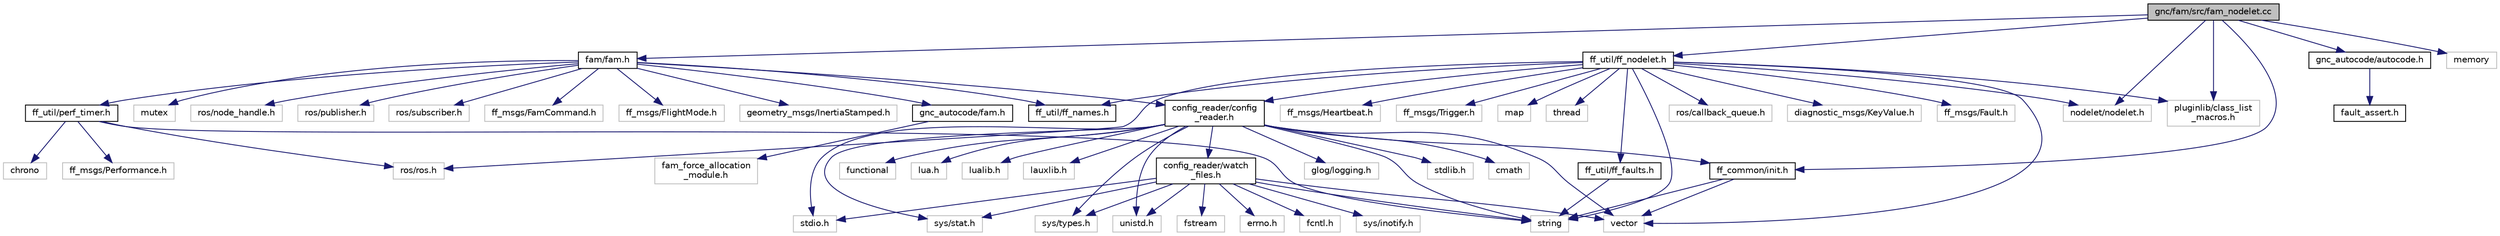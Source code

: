 digraph "gnc/fam/src/fam_nodelet.cc"
{
 // LATEX_PDF_SIZE
  edge [fontname="Helvetica",fontsize="10",labelfontname="Helvetica",labelfontsize="10"];
  node [fontname="Helvetica",fontsize="10",shape=record];
  Node1 [label="gnc/fam/src/fam_nodelet.cc",height=0.2,width=0.4,color="black", fillcolor="grey75", style="filled", fontcolor="black",tooltip=" "];
  Node1 -> Node2 [color="midnightblue",fontsize="10",style="solid",fontname="Helvetica"];
  Node2 [label="fam/fam.h",height=0.2,width=0.4,color="black", fillcolor="white", style="filled",URL="$fam_2include_2fam_2fam_8h.html",tooltip=" "];
  Node2 -> Node3 [color="midnightblue",fontsize="10",style="solid",fontname="Helvetica"];
  Node3 [label="gnc_autocode/fam.h",height=0.2,width=0.4,color="black", fillcolor="white", style="filled",URL="$gnc__autocode_2include_2gnc__autocode_2fam_8h.html",tooltip=" "];
  Node3 -> Node4 [color="midnightblue",fontsize="10",style="solid",fontname="Helvetica"];
  Node4 [label="fam_force_allocation\l_module.h",height=0.2,width=0.4,color="grey75", fillcolor="white", style="filled",tooltip=" "];
  Node2 -> Node5 [color="midnightblue",fontsize="10",style="solid",fontname="Helvetica"];
  Node5 [label="ros/node_handle.h",height=0.2,width=0.4,color="grey75", fillcolor="white", style="filled",tooltip=" "];
  Node2 -> Node6 [color="midnightblue",fontsize="10",style="solid",fontname="Helvetica"];
  Node6 [label="ros/publisher.h",height=0.2,width=0.4,color="grey75", fillcolor="white", style="filled",tooltip=" "];
  Node2 -> Node7 [color="midnightblue",fontsize="10",style="solid",fontname="Helvetica"];
  Node7 [label="ros/subscriber.h",height=0.2,width=0.4,color="grey75", fillcolor="white", style="filled",tooltip=" "];
  Node2 -> Node8 [color="midnightblue",fontsize="10",style="solid",fontname="Helvetica"];
  Node8 [label="ff_msgs/FamCommand.h",height=0.2,width=0.4,color="grey75", fillcolor="white", style="filled",tooltip=" "];
  Node2 -> Node9 [color="midnightblue",fontsize="10",style="solid",fontname="Helvetica"];
  Node9 [label="ff_msgs/FlightMode.h",height=0.2,width=0.4,color="grey75", fillcolor="white", style="filled",tooltip=" "];
  Node2 -> Node10 [color="midnightblue",fontsize="10",style="solid",fontname="Helvetica"];
  Node10 [label="ff_util/ff_names.h",height=0.2,width=0.4,color="black", fillcolor="white", style="filled",URL="$ff__names_8h.html",tooltip=" "];
  Node2 -> Node11 [color="midnightblue",fontsize="10",style="solid",fontname="Helvetica"];
  Node11 [label="ff_util/perf_timer.h",height=0.2,width=0.4,color="black", fillcolor="white", style="filled",URL="$perf__timer_8h.html",tooltip=" "];
  Node11 -> Node12 [color="midnightblue",fontsize="10",style="solid",fontname="Helvetica"];
  Node12 [label="ros/ros.h",height=0.2,width=0.4,color="grey75", fillcolor="white", style="filled",tooltip=" "];
  Node11 -> Node13 [color="midnightblue",fontsize="10",style="solid",fontname="Helvetica"];
  Node13 [label="ff_msgs/Performance.h",height=0.2,width=0.4,color="grey75", fillcolor="white", style="filled",tooltip=" "];
  Node11 -> Node14 [color="midnightblue",fontsize="10",style="solid",fontname="Helvetica"];
  Node14 [label="chrono",height=0.2,width=0.4,color="grey75", fillcolor="white", style="filled",tooltip=" "];
  Node11 -> Node15 [color="midnightblue",fontsize="10",style="solid",fontname="Helvetica"];
  Node15 [label="string",height=0.2,width=0.4,color="grey75", fillcolor="white", style="filled",tooltip=" "];
  Node2 -> Node16 [color="midnightblue",fontsize="10",style="solid",fontname="Helvetica"];
  Node16 [label="geometry_msgs/InertiaStamped.h",height=0.2,width=0.4,color="grey75", fillcolor="white", style="filled",tooltip=" "];
  Node2 -> Node17 [color="midnightblue",fontsize="10",style="solid",fontname="Helvetica"];
  Node17 [label="config_reader/config\l_reader.h",height=0.2,width=0.4,color="black", fillcolor="white", style="filled",URL="$config__reader_8h.html",tooltip=" "];
  Node17 -> Node18 [color="midnightblue",fontsize="10",style="solid",fontname="Helvetica"];
  Node18 [label="lua.h",height=0.2,width=0.4,color="grey75", fillcolor="white", style="filled",tooltip=" "];
  Node17 -> Node19 [color="midnightblue",fontsize="10",style="solid",fontname="Helvetica"];
  Node19 [label="lualib.h",height=0.2,width=0.4,color="grey75", fillcolor="white", style="filled",tooltip=" "];
  Node17 -> Node20 [color="midnightblue",fontsize="10",style="solid",fontname="Helvetica"];
  Node20 [label="lauxlib.h",height=0.2,width=0.4,color="grey75", fillcolor="white", style="filled",tooltip=" "];
  Node17 -> Node21 [color="midnightblue",fontsize="10",style="solid",fontname="Helvetica"];
  Node21 [label="glog/logging.h",height=0.2,width=0.4,color="grey75", fillcolor="white", style="filled",tooltip=" "];
  Node17 -> Node22 [color="midnightblue",fontsize="10",style="solid",fontname="Helvetica"];
  Node22 [label="stdio.h",height=0.2,width=0.4,color="grey75", fillcolor="white", style="filled",tooltip=" "];
  Node17 -> Node23 [color="midnightblue",fontsize="10",style="solid",fontname="Helvetica"];
  Node23 [label="stdlib.h",height=0.2,width=0.4,color="grey75", fillcolor="white", style="filled",tooltip=" "];
  Node17 -> Node24 [color="midnightblue",fontsize="10",style="solid",fontname="Helvetica"];
  Node24 [label="sys/stat.h",height=0.2,width=0.4,color="grey75", fillcolor="white", style="filled",tooltip=" "];
  Node17 -> Node25 [color="midnightblue",fontsize="10",style="solid",fontname="Helvetica"];
  Node25 [label="sys/types.h",height=0.2,width=0.4,color="grey75", fillcolor="white", style="filled",tooltip=" "];
  Node17 -> Node26 [color="midnightblue",fontsize="10",style="solid",fontname="Helvetica"];
  Node26 [label="unistd.h",height=0.2,width=0.4,color="grey75", fillcolor="white", style="filled",tooltip=" "];
  Node17 -> Node27 [color="midnightblue",fontsize="10",style="solid",fontname="Helvetica"];
  Node27 [label="cmath",height=0.2,width=0.4,color="grey75", fillcolor="white", style="filled",tooltip=" "];
  Node17 -> Node28 [color="midnightblue",fontsize="10",style="solid",fontname="Helvetica"];
  Node28 [label="functional",height=0.2,width=0.4,color="grey75", fillcolor="white", style="filled",tooltip=" "];
  Node17 -> Node15 [color="midnightblue",fontsize="10",style="solid",fontname="Helvetica"];
  Node17 -> Node29 [color="midnightblue",fontsize="10",style="solid",fontname="Helvetica"];
  Node29 [label="vector",height=0.2,width=0.4,color="grey75", fillcolor="white", style="filled",tooltip=" "];
  Node17 -> Node30 [color="midnightblue",fontsize="10",style="solid",fontname="Helvetica"];
  Node30 [label="ff_common/init.h",height=0.2,width=0.4,color="black", fillcolor="white", style="filled",URL="$init_8h.html",tooltip=" "];
  Node30 -> Node15 [color="midnightblue",fontsize="10",style="solid",fontname="Helvetica"];
  Node30 -> Node29 [color="midnightblue",fontsize="10",style="solid",fontname="Helvetica"];
  Node17 -> Node31 [color="midnightblue",fontsize="10",style="solid",fontname="Helvetica"];
  Node31 [label="config_reader/watch\l_files.h",height=0.2,width=0.4,color="black", fillcolor="white", style="filled",URL="$watch__files_8h.html",tooltip=" "];
  Node31 -> Node32 [color="midnightblue",fontsize="10",style="solid",fontname="Helvetica"];
  Node32 [label="errno.h",height=0.2,width=0.4,color="grey75", fillcolor="white", style="filled",tooltip=" "];
  Node31 -> Node33 [color="midnightblue",fontsize="10",style="solid",fontname="Helvetica"];
  Node33 [label="fcntl.h",height=0.2,width=0.4,color="grey75", fillcolor="white", style="filled",tooltip=" "];
  Node31 -> Node22 [color="midnightblue",fontsize="10",style="solid",fontname="Helvetica"];
  Node31 -> Node34 [color="midnightblue",fontsize="10",style="solid",fontname="Helvetica"];
  Node34 [label="sys/inotify.h",height=0.2,width=0.4,color="grey75", fillcolor="white", style="filled",tooltip=" "];
  Node31 -> Node24 [color="midnightblue",fontsize="10",style="solid",fontname="Helvetica"];
  Node31 -> Node25 [color="midnightblue",fontsize="10",style="solid",fontname="Helvetica"];
  Node31 -> Node26 [color="midnightblue",fontsize="10",style="solid",fontname="Helvetica"];
  Node31 -> Node35 [color="midnightblue",fontsize="10",style="solid",fontname="Helvetica"];
  Node35 [label="fstream",height=0.2,width=0.4,color="grey75", fillcolor="white", style="filled",tooltip=" "];
  Node31 -> Node15 [color="midnightblue",fontsize="10",style="solid",fontname="Helvetica"];
  Node31 -> Node29 [color="midnightblue",fontsize="10",style="solid",fontname="Helvetica"];
  Node2 -> Node36 [color="midnightblue",fontsize="10",style="solid",fontname="Helvetica"];
  Node36 [label="mutex",height=0.2,width=0.4,color="grey75", fillcolor="white", style="filled",tooltip=" "];
  Node1 -> Node30 [color="midnightblue",fontsize="10",style="solid",fontname="Helvetica"];
  Node1 -> Node37 [color="midnightblue",fontsize="10",style="solid",fontname="Helvetica"];
  Node37 [label="ff_util/ff_nodelet.h",height=0.2,width=0.4,color="black", fillcolor="white", style="filled",URL="$ff__nodelet_8h.html",tooltip=" "];
  Node37 -> Node12 [color="midnightblue",fontsize="10",style="solid",fontname="Helvetica"];
  Node37 -> Node38 [color="midnightblue",fontsize="10",style="solid",fontname="Helvetica"];
  Node38 [label="ros/callback_queue.h",height=0.2,width=0.4,color="grey75", fillcolor="white", style="filled",tooltip=" "];
  Node37 -> Node39 [color="midnightblue",fontsize="10",style="solid",fontname="Helvetica"];
  Node39 [label="nodelet/nodelet.h",height=0.2,width=0.4,color="grey75", fillcolor="white", style="filled",tooltip=" "];
  Node37 -> Node40 [color="midnightblue",fontsize="10",style="solid",fontname="Helvetica"];
  Node40 [label="pluginlib/class_list\l_macros.h",height=0.2,width=0.4,color="grey75", fillcolor="white", style="filled",tooltip=" "];
  Node37 -> Node41 [color="midnightblue",fontsize="10",style="solid",fontname="Helvetica"];
  Node41 [label="diagnostic_msgs/KeyValue.h",height=0.2,width=0.4,color="grey75", fillcolor="white", style="filled",tooltip=" "];
  Node37 -> Node17 [color="midnightblue",fontsize="10",style="solid",fontname="Helvetica"];
  Node37 -> Node42 [color="midnightblue",fontsize="10",style="solid",fontname="Helvetica"];
  Node42 [label="ff_msgs/Fault.h",height=0.2,width=0.4,color="grey75", fillcolor="white", style="filled",tooltip=" "];
  Node37 -> Node43 [color="midnightblue",fontsize="10",style="solid",fontname="Helvetica"];
  Node43 [label="ff_msgs/Heartbeat.h",height=0.2,width=0.4,color="grey75", fillcolor="white", style="filled",tooltip=" "];
  Node37 -> Node44 [color="midnightblue",fontsize="10",style="solid",fontname="Helvetica"];
  Node44 [label="ff_msgs/Trigger.h",height=0.2,width=0.4,color="grey75", fillcolor="white", style="filled",tooltip=" "];
  Node37 -> Node45 [color="midnightblue",fontsize="10",style="solid",fontname="Helvetica"];
  Node45 [label="ff_util/ff_faults.h",height=0.2,width=0.4,color="black", fillcolor="white", style="filled",URL="$ff__faults_8h.html",tooltip=" "];
  Node45 -> Node15 [color="midnightblue",fontsize="10",style="solid",fontname="Helvetica"];
  Node37 -> Node10 [color="midnightblue",fontsize="10",style="solid",fontname="Helvetica"];
  Node37 -> Node46 [color="midnightblue",fontsize="10",style="solid",fontname="Helvetica"];
  Node46 [label="map",height=0.2,width=0.4,color="grey75", fillcolor="white", style="filled",tooltip=" "];
  Node37 -> Node15 [color="midnightblue",fontsize="10",style="solid",fontname="Helvetica"];
  Node37 -> Node29 [color="midnightblue",fontsize="10",style="solid",fontname="Helvetica"];
  Node37 -> Node47 [color="midnightblue",fontsize="10",style="solid",fontname="Helvetica"];
  Node47 [label="thread",height=0.2,width=0.4,color="grey75", fillcolor="white", style="filled",tooltip=" "];
  Node1 -> Node39 [color="midnightblue",fontsize="10",style="solid",fontname="Helvetica"];
  Node1 -> Node40 [color="midnightblue",fontsize="10",style="solid",fontname="Helvetica"];
  Node1 -> Node48 [color="midnightblue",fontsize="10",style="solid",fontname="Helvetica"];
  Node48 [label="gnc_autocode/autocode.h",height=0.2,width=0.4,color="black", fillcolor="white", style="filled",URL="$autocode_8h.html",tooltip=" "];
  Node48 -> Node49 [color="midnightblue",fontsize="10",style="solid",fontname="Helvetica"];
  Node49 [label="fault_assert.h",height=0.2,width=0.4,color="black", fillcolor="white", style="filled",URL="$fault__assert_8h.html",tooltip=" "];
  Node1 -> Node50 [color="midnightblue",fontsize="10",style="solid",fontname="Helvetica"];
  Node50 [label="memory",height=0.2,width=0.4,color="grey75", fillcolor="white", style="filled",tooltip=" "];
}
